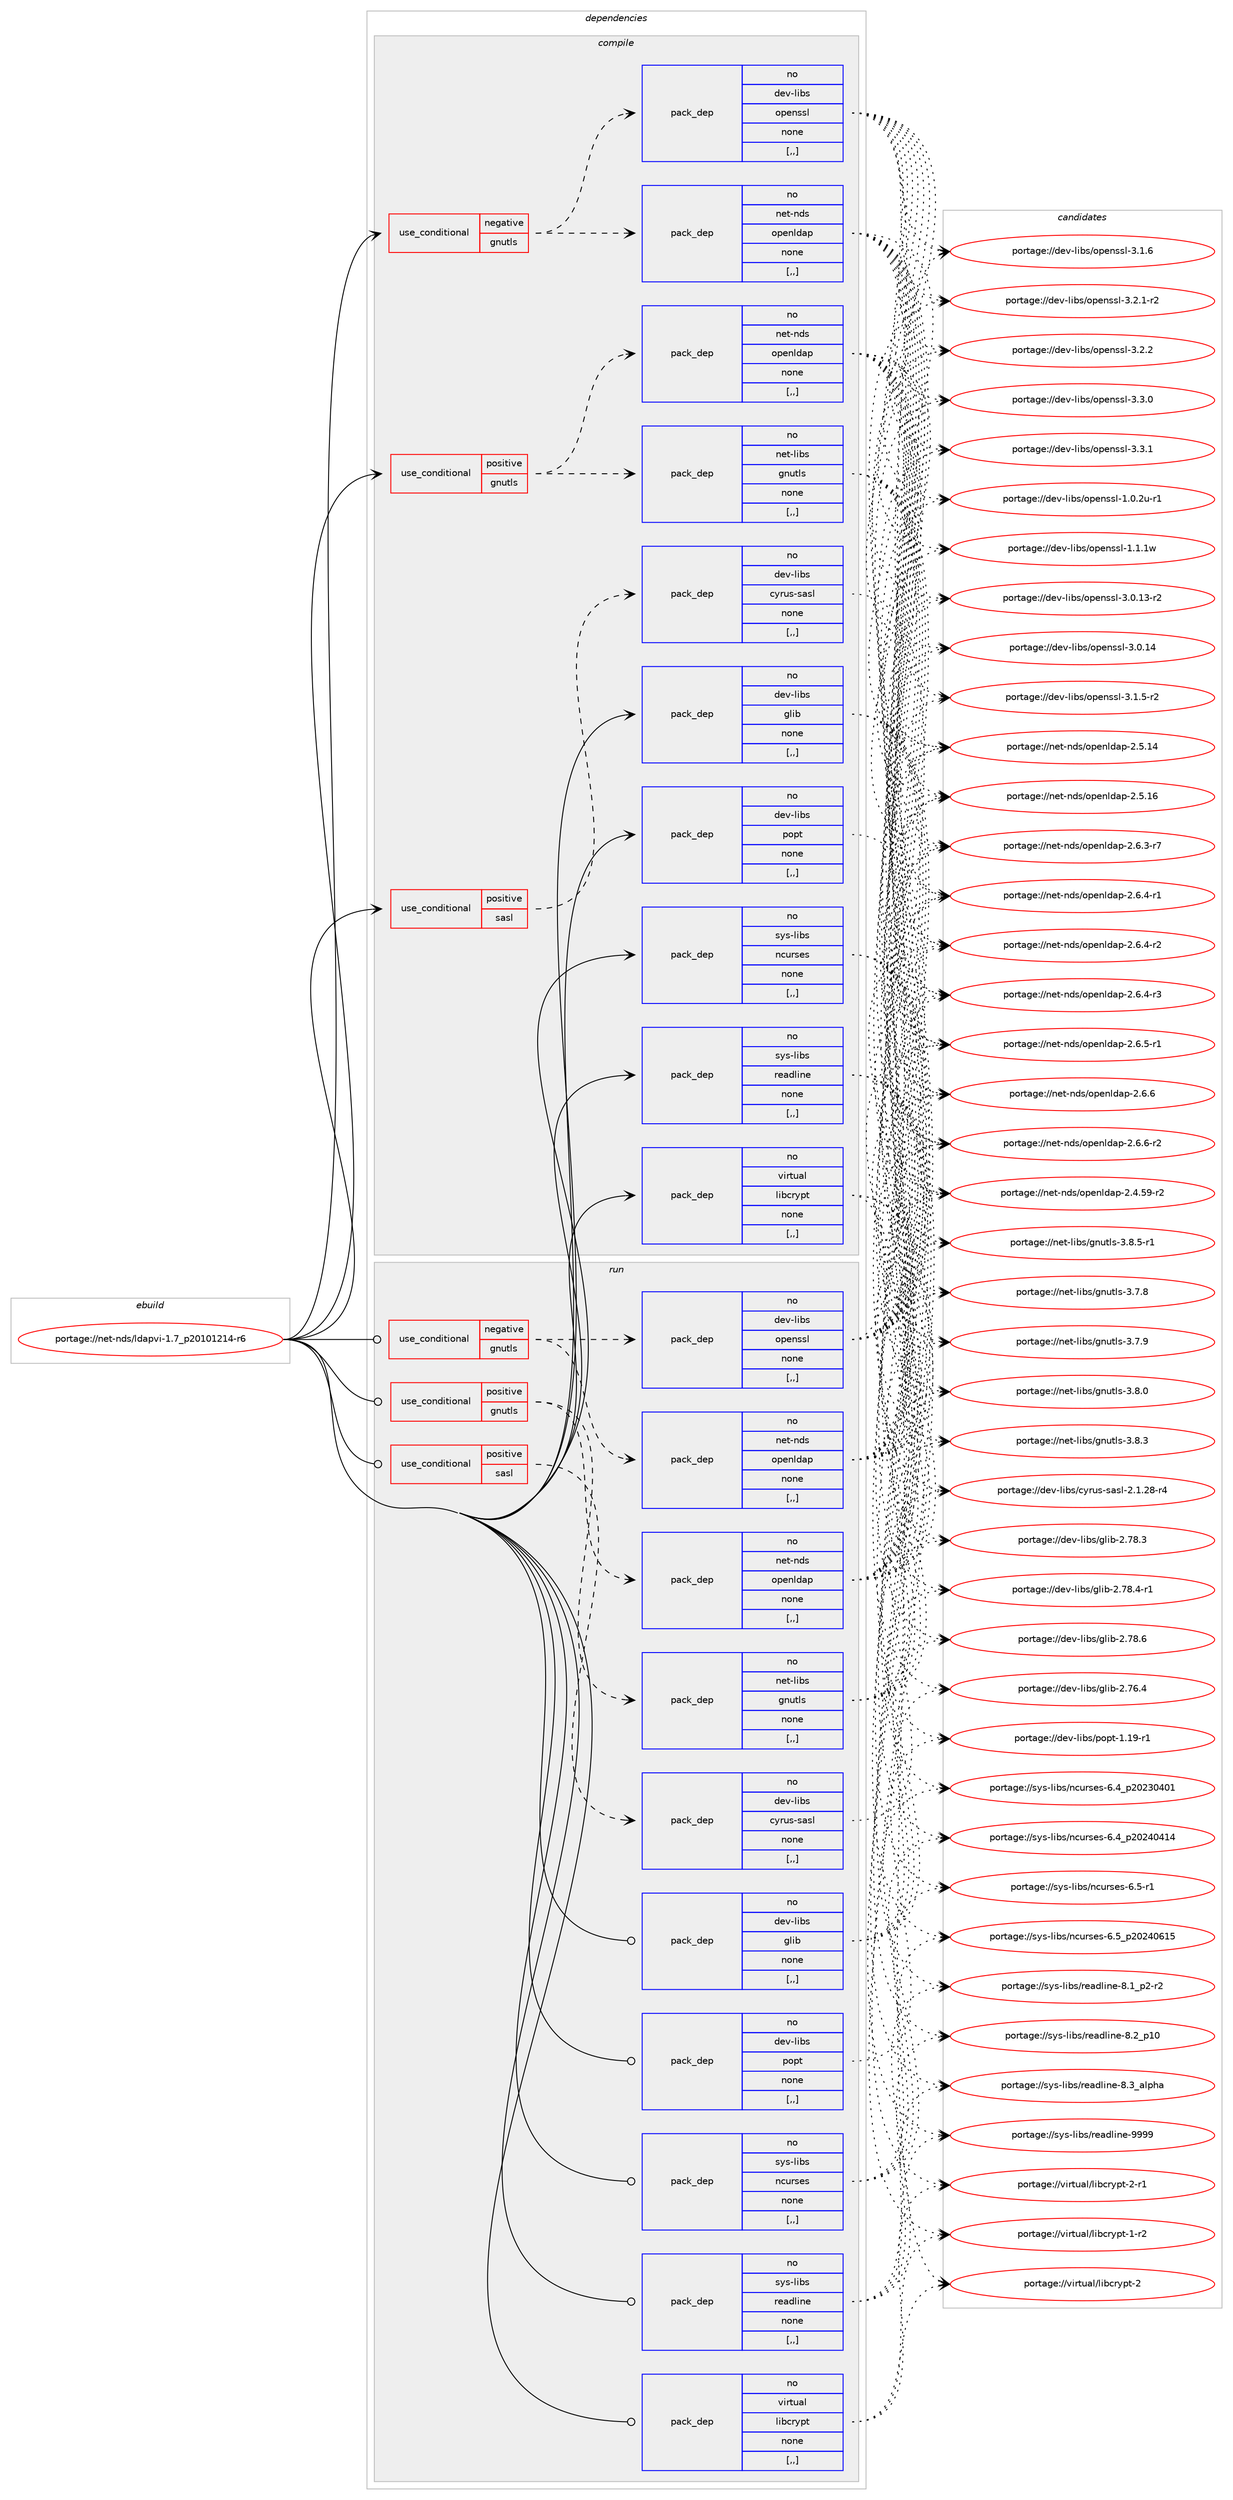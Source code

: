 digraph prolog {

# *************
# Graph options
# *************

newrank=true;
concentrate=true;
compound=true;
graph [rankdir=LR,fontname=Helvetica,fontsize=10,ranksep=1.5];#, ranksep=2.5, nodesep=0.2];
edge  [arrowhead=vee];
node  [fontname=Helvetica,fontsize=10];

# **********
# The ebuild
# **********

subgraph cluster_leftcol {
color=gray;
rank=same;
label=<<i>ebuild</i>>;
id [label="portage://net-nds/ldapvi-1.7_p20101214-r6", color=red, width=4, href="../net-nds/ldapvi-1.7_p20101214-r6.svg"];
}

# ****************
# The dependencies
# ****************

subgraph cluster_midcol {
color=gray;
label=<<i>dependencies</i>>;
subgraph cluster_compile {
fillcolor="#eeeeee";
style=filled;
label=<<i>compile</i>>;
subgraph cond97204 {
dependency369458 [label=<<TABLE BORDER="0" CELLBORDER="1" CELLSPACING="0" CELLPADDING="4"><TR><TD ROWSPAN="3" CELLPADDING="10">use_conditional</TD></TR><TR><TD>negative</TD></TR><TR><TD>gnutls</TD></TR></TABLE>>, shape=none, color=red];
subgraph pack269580 {
dependency369459 [label=<<TABLE BORDER="0" CELLBORDER="1" CELLSPACING="0" CELLPADDING="4" WIDTH="220"><TR><TD ROWSPAN="6" CELLPADDING="30">pack_dep</TD></TR><TR><TD WIDTH="110">no</TD></TR><TR><TD>dev-libs</TD></TR><TR><TD>openssl</TD></TR><TR><TD>none</TD></TR><TR><TD>[,,]</TD></TR></TABLE>>, shape=none, color=blue];
}
dependency369458:e -> dependency369459:w [weight=20,style="dashed",arrowhead="vee"];
subgraph pack269581 {
dependency369460 [label=<<TABLE BORDER="0" CELLBORDER="1" CELLSPACING="0" CELLPADDING="4" WIDTH="220"><TR><TD ROWSPAN="6" CELLPADDING="30">pack_dep</TD></TR><TR><TD WIDTH="110">no</TD></TR><TR><TD>net-nds</TD></TR><TR><TD>openldap</TD></TR><TR><TD>none</TD></TR><TR><TD>[,,]</TD></TR></TABLE>>, shape=none, color=blue];
}
dependency369458:e -> dependency369460:w [weight=20,style="dashed",arrowhead="vee"];
}
id:e -> dependency369458:w [weight=20,style="solid",arrowhead="vee"];
subgraph cond97205 {
dependency369461 [label=<<TABLE BORDER="0" CELLBORDER="1" CELLSPACING="0" CELLPADDING="4"><TR><TD ROWSPAN="3" CELLPADDING="10">use_conditional</TD></TR><TR><TD>positive</TD></TR><TR><TD>gnutls</TD></TR></TABLE>>, shape=none, color=red];
subgraph pack269582 {
dependency369462 [label=<<TABLE BORDER="0" CELLBORDER="1" CELLSPACING="0" CELLPADDING="4" WIDTH="220"><TR><TD ROWSPAN="6" CELLPADDING="30">pack_dep</TD></TR><TR><TD WIDTH="110">no</TD></TR><TR><TD>net-libs</TD></TR><TR><TD>gnutls</TD></TR><TR><TD>none</TD></TR><TR><TD>[,,]</TD></TR></TABLE>>, shape=none, color=blue];
}
dependency369461:e -> dependency369462:w [weight=20,style="dashed",arrowhead="vee"];
subgraph pack269583 {
dependency369463 [label=<<TABLE BORDER="0" CELLBORDER="1" CELLSPACING="0" CELLPADDING="4" WIDTH="220"><TR><TD ROWSPAN="6" CELLPADDING="30">pack_dep</TD></TR><TR><TD WIDTH="110">no</TD></TR><TR><TD>net-nds</TD></TR><TR><TD>openldap</TD></TR><TR><TD>none</TD></TR><TR><TD>[,,]</TD></TR></TABLE>>, shape=none, color=blue];
}
dependency369461:e -> dependency369463:w [weight=20,style="dashed",arrowhead="vee"];
}
id:e -> dependency369461:w [weight=20,style="solid",arrowhead="vee"];
subgraph cond97206 {
dependency369464 [label=<<TABLE BORDER="0" CELLBORDER="1" CELLSPACING="0" CELLPADDING="4"><TR><TD ROWSPAN="3" CELLPADDING="10">use_conditional</TD></TR><TR><TD>positive</TD></TR><TR><TD>sasl</TD></TR></TABLE>>, shape=none, color=red];
subgraph pack269584 {
dependency369465 [label=<<TABLE BORDER="0" CELLBORDER="1" CELLSPACING="0" CELLPADDING="4" WIDTH="220"><TR><TD ROWSPAN="6" CELLPADDING="30">pack_dep</TD></TR><TR><TD WIDTH="110">no</TD></TR><TR><TD>dev-libs</TD></TR><TR><TD>cyrus-sasl</TD></TR><TR><TD>none</TD></TR><TR><TD>[,,]</TD></TR></TABLE>>, shape=none, color=blue];
}
dependency369464:e -> dependency369465:w [weight=20,style="dashed",arrowhead="vee"];
}
id:e -> dependency369464:w [weight=20,style="solid",arrowhead="vee"];
subgraph pack269585 {
dependency369466 [label=<<TABLE BORDER="0" CELLBORDER="1" CELLSPACING="0" CELLPADDING="4" WIDTH="220"><TR><TD ROWSPAN="6" CELLPADDING="30">pack_dep</TD></TR><TR><TD WIDTH="110">no</TD></TR><TR><TD>dev-libs</TD></TR><TR><TD>glib</TD></TR><TR><TD>none</TD></TR><TR><TD>[,,]</TD></TR></TABLE>>, shape=none, color=blue];
}
id:e -> dependency369466:w [weight=20,style="solid",arrowhead="vee"];
subgraph pack269586 {
dependency369467 [label=<<TABLE BORDER="0" CELLBORDER="1" CELLSPACING="0" CELLPADDING="4" WIDTH="220"><TR><TD ROWSPAN="6" CELLPADDING="30">pack_dep</TD></TR><TR><TD WIDTH="110">no</TD></TR><TR><TD>dev-libs</TD></TR><TR><TD>popt</TD></TR><TR><TD>none</TD></TR><TR><TD>[,,]</TD></TR></TABLE>>, shape=none, color=blue];
}
id:e -> dependency369467:w [weight=20,style="solid",arrowhead="vee"];
subgraph pack269587 {
dependency369468 [label=<<TABLE BORDER="0" CELLBORDER="1" CELLSPACING="0" CELLPADDING="4" WIDTH="220"><TR><TD ROWSPAN="6" CELLPADDING="30">pack_dep</TD></TR><TR><TD WIDTH="110">no</TD></TR><TR><TD>sys-libs</TD></TR><TR><TD>ncurses</TD></TR><TR><TD>none</TD></TR><TR><TD>[,,]</TD></TR></TABLE>>, shape=none, color=blue];
}
id:e -> dependency369468:w [weight=20,style="solid",arrowhead="vee"];
subgraph pack269588 {
dependency369469 [label=<<TABLE BORDER="0" CELLBORDER="1" CELLSPACING="0" CELLPADDING="4" WIDTH="220"><TR><TD ROWSPAN="6" CELLPADDING="30">pack_dep</TD></TR><TR><TD WIDTH="110">no</TD></TR><TR><TD>sys-libs</TD></TR><TR><TD>readline</TD></TR><TR><TD>none</TD></TR><TR><TD>[,,]</TD></TR></TABLE>>, shape=none, color=blue];
}
id:e -> dependency369469:w [weight=20,style="solid",arrowhead="vee"];
subgraph pack269589 {
dependency369470 [label=<<TABLE BORDER="0" CELLBORDER="1" CELLSPACING="0" CELLPADDING="4" WIDTH="220"><TR><TD ROWSPAN="6" CELLPADDING="30">pack_dep</TD></TR><TR><TD WIDTH="110">no</TD></TR><TR><TD>virtual</TD></TR><TR><TD>libcrypt</TD></TR><TR><TD>none</TD></TR><TR><TD>[,,]</TD></TR></TABLE>>, shape=none, color=blue];
}
id:e -> dependency369470:w [weight=20,style="solid",arrowhead="vee"];
}
subgraph cluster_compileandrun {
fillcolor="#eeeeee";
style=filled;
label=<<i>compile and run</i>>;
}
subgraph cluster_run {
fillcolor="#eeeeee";
style=filled;
label=<<i>run</i>>;
subgraph cond97207 {
dependency369471 [label=<<TABLE BORDER="0" CELLBORDER="1" CELLSPACING="0" CELLPADDING="4"><TR><TD ROWSPAN="3" CELLPADDING="10">use_conditional</TD></TR><TR><TD>negative</TD></TR><TR><TD>gnutls</TD></TR></TABLE>>, shape=none, color=red];
subgraph pack269590 {
dependency369472 [label=<<TABLE BORDER="0" CELLBORDER="1" CELLSPACING="0" CELLPADDING="4" WIDTH="220"><TR><TD ROWSPAN="6" CELLPADDING="30">pack_dep</TD></TR><TR><TD WIDTH="110">no</TD></TR><TR><TD>dev-libs</TD></TR><TR><TD>openssl</TD></TR><TR><TD>none</TD></TR><TR><TD>[,,]</TD></TR></TABLE>>, shape=none, color=blue];
}
dependency369471:e -> dependency369472:w [weight=20,style="dashed",arrowhead="vee"];
subgraph pack269591 {
dependency369473 [label=<<TABLE BORDER="0" CELLBORDER="1" CELLSPACING="0" CELLPADDING="4" WIDTH="220"><TR><TD ROWSPAN="6" CELLPADDING="30">pack_dep</TD></TR><TR><TD WIDTH="110">no</TD></TR><TR><TD>net-nds</TD></TR><TR><TD>openldap</TD></TR><TR><TD>none</TD></TR><TR><TD>[,,]</TD></TR></TABLE>>, shape=none, color=blue];
}
dependency369471:e -> dependency369473:w [weight=20,style="dashed",arrowhead="vee"];
}
id:e -> dependency369471:w [weight=20,style="solid",arrowhead="odot"];
subgraph cond97208 {
dependency369474 [label=<<TABLE BORDER="0" CELLBORDER="1" CELLSPACING="0" CELLPADDING="4"><TR><TD ROWSPAN="3" CELLPADDING="10">use_conditional</TD></TR><TR><TD>positive</TD></TR><TR><TD>gnutls</TD></TR></TABLE>>, shape=none, color=red];
subgraph pack269592 {
dependency369475 [label=<<TABLE BORDER="0" CELLBORDER="1" CELLSPACING="0" CELLPADDING="4" WIDTH="220"><TR><TD ROWSPAN="6" CELLPADDING="30">pack_dep</TD></TR><TR><TD WIDTH="110">no</TD></TR><TR><TD>net-libs</TD></TR><TR><TD>gnutls</TD></TR><TR><TD>none</TD></TR><TR><TD>[,,]</TD></TR></TABLE>>, shape=none, color=blue];
}
dependency369474:e -> dependency369475:w [weight=20,style="dashed",arrowhead="vee"];
subgraph pack269593 {
dependency369476 [label=<<TABLE BORDER="0" CELLBORDER="1" CELLSPACING="0" CELLPADDING="4" WIDTH="220"><TR><TD ROWSPAN="6" CELLPADDING="30">pack_dep</TD></TR><TR><TD WIDTH="110">no</TD></TR><TR><TD>net-nds</TD></TR><TR><TD>openldap</TD></TR><TR><TD>none</TD></TR><TR><TD>[,,]</TD></TR></TABLE>>, shape=none, color=blue];
}
dependency369474:e -> dependency369476:w [weight=20,style="dashed",arrowhead="vee"];
}
id:e -> dependency369474:w [weight=20,style="solid",arrowhead="odot"];
subgraph cond97209 {
dependency369477 [label=<<TABLE BORDER="0" CELLBORDER="1" CELLSPACING="0" CELLPADDING="4"><TR><TD ROWSPAN="3" CELLPADDING="10">use_conditional</TD></TR><TR><TD>positive</TD></TR><TR><TD>sasl</TD></TR></TABLE>>, shape=none, color=red];
subgraph pack269594 {
dependency369478 [label=<<TABLE BORDER="0" CELLBORDER="1" CELLSPACING="0" CELLPADDING="4" WIDTH="220"><TR><TD ROWSPAN="6" CELLPADDING="30">pack_dep</TD></TR><TR><TD WIDTH="110">no</TD></TR><TR><TD>dev-libs</TD></TR><TR><TD>cyrus-sasl</TD></TR><TR><TD>none</TD></TR><TR><TD>[,,]</TD></TR></TABLE>>, shape=none, color=blue];
}
dependency369477:e -> dependency369478:w [weight=20,style="dashed",arrowhead="vee"];
}
id:e -> dependency369477:w [weight=20,style="solid",arrowhead="odot"];
subgraph pack269595 {
dependency369479 [label=<<TABLE BORDER="0" CELLBORDER="1" CELLSPACING="0" CELLPADDING="4" WIDTH="220"><TR><TD ROWSPAN="6" CELLPADDING="30">pack_dep</TD></TR><TR><TD WIDTH="110">no</TD></TR><TR><TD>dev-libs</TD></TR><TR><TD>glib</TD></TR><TR><TD>none</TD></TR><TR><TD>[,,]</TD></TR></TABLE>>, shape=none, color=blue];
}
id:e -> dependency369479:w [weight=20,style="solid",arrowhead="odot"];
subgraph pack269596 {
dependency369480 [label=<<TABLE BORDER="0" CELLBORDER="1" CELLSPACING="0" CELLPADDING="4" WIDTH="220"><TR><TD ROWSPAN="6" CELLPADDING="30">pack_dep</TD></TR><TR><TD WIDTH="110">no</TD></TR><TR><TD>dev-libs</TD></TR><TR><TD>popt</TD></TR><TR><TD>none</TD></TR><TR><TD>[,,]</TD></TR></TABLE>>, shape=none, color=blue];
}
id:e -> dependency369480:w [weight=20,style="solid",arrowhead="odot"];
subgraph pack269597 {
dependency369481 [label=<<TABLE BORDER="0" CELLBORDER="1" CELLSPACING="0" CELLPADDING="4" WIDTH="220"><TR><TD ROWSPAN="6" CELLPADDING="30">pack_dep</TD></TR><TR><TD WIDTH="110">no</TD></TR><TR><TD>sys-libs</TD></TR><TR><TD>ncurses</TD></TR><TR><TD>none</TD></TR><TR><TD>[,,]</TD></TR></TABLE>>, shape=none, color=blue];
}
id:e -> dependency369481:w [weight=20,style="solid",arrowhead="odot"];
subgraph pack269598 {
dependency369482 [label=<<TABLE BORDER="0" CELLBORDER="1" CELLSPACING="0" CELLPADDING="4" WIDTH="220"><TR><TD ROWSPAN="6" CELLPADDING="30">pack_dep</TD></TR><TR><TD WIDTH="110">no</TD></TR><TR><TD>sys-libs</TD></TR><TR><TD>readline</TD></TR><TR><TD>none</TD></TR><TR><TD>[,,]</TD></TR></TABLE>>, shape=none, color=blue];
}
id:e -> dependency369482:w [weight=20,style="solid",arrowhead="odot"];
subgraph pack269599 {
dependency369483 [label=<<TABLE BORDER="0" CELLBORDER="1" CELLSPACING="0" CELLPADDING="4" WIDTH="220"><TR><TD ROWSPAN="6" CELLPADDING="30">pack_dep</TD></TR><TR><TD WIDTH="110">no</TD></TR><TR><TD>virtual</TD></TR><TR><TD>libcrypt</TD></TR><TR><TD>none</TD></TR><TR><TD>[,,]</TD></TR></TABLE>>, shape=none, color=blue];
}
id:e -> dependency369483:w [weight=20,style="solid",arrowhead="odot"];
}
}

# **************
# The candidates
# **************

subgraph cluster_choices {
rank=same;
color=gray;
label=<<i>candidates</i>>;

subgraph choice269580 {
color=black;
nodesep=1;
choice1001011184510810598115471111121011101151151084549464846501174511449 [label="portage://dev-libs/openssl-1.0.2u-r1", color=red, width=4,href="../dev-libs/openssl-1.0.2u-r1.svg"];
choice100101118451081059811547111112101110115115108454946494649119 [label="portage://dev-libs/openssl-1.1.1w", color=red, width=4,href="../dev-libs/openssl-1.1.1w.svg"];
choice100101118451081059811547111112101110115115108455146484649514511450 [label="portage://dev-libs/openssl-3.0.13-r2", color=red, width=4,href="../dev-libs/openssl-3.0.13-r2.svg"];
choice10010111845108105981154711111210111011511510845514648464952 [label="portage://dev-libs/openssl-3.0.14", color=red, width=4,href="../dev-libs/openssl-3.0.14.svg"];
choice1001011184510810598115471111121011101151151084551464946534511450 [label="portage://dev-libs/openssl-3.1.5-r2", color=red, width=4,href="../dev-libs/openssl-3.1.5-r2.svg"];
choice100101118451081059811547111112101110115115108455146494654 [label="portage://dev-libs/openssl-3.1.6", color=red, width=4,href="../dev-libs/openssl-3.1.6.svg"];
choice1001011184510810598115471111121011101151151084551465046494511450 [label="portage://dev-libs/openssl-3.2.1-r2", color=red, width=4,href="../dev-libs/openssl-3.2.1-r2.svg"];
choice100101118451081059811547111112101110115115108455146504650 [label="portage://dev-libs/openssl-3.2.2", color=red, width=4,href="../dev-libs/openssl-3.2.2.svg"];
choice100101118451081059811547111112101110115115108455146514648 [label="portage://dev-libs/openssl-3.3.0", color=red, width=4,href="../dev-libs/openssl-3.3.0.svg"];
choice100101118451081059811547111112101110115115108455146514649 [label="portage://dev-libs/openssl-3.3.1", color=red, width=4,href="../dev-libs/openssl-3.3.1.svg"];
dependency369459:e -> choice1001011184510810598115471111121011101151151084549464846501174511449:w [style=dotted,weight="100"];
dependency369459:e -> choice100101118451081059811547111112101110115115108454946494649119:w [style=dotted,weight="100"];
dependency369459:e -> choice100101118451081059811547111112101110115115108455146484649514511450:w [style=dotted,weight="100"];
dependency369459:e -> choice10010111845108105981154711111210111011511510845514648464952:w [style=dotted,weight="100"];
dependency369459:e -> choice1001011184510810598115471111121011101151151084551464946534511450:w [style=dotted,weight="100"];
dependency369459:e -> choice100101118451081059811547111112101110115115108455146494654:w [style=dotted,weight="100"];
dependency369459:e -> choice1001011184510810598115471111121011101151151084551465046494511450:w [style=dotted,weight="100"];
dependency369459:e -> choice100101118451081059811547111112101110115115108455146504650:w [style=dotted,weight="100"];
dependency369459:e -> choice100101118451081059811547111112101110115115108455146514648:w [style=dotted,weight="100"];
dependency369459:e -> choice100101118451081059811547111112101110115115108455146514649:w [style=dotted,weight="100"];
}
subgraph choice269581 {
color=black;
nodesep=1;
choice110101116451101001154711111210111010810097112455046524653574511450 [label="portage://net-nds/openldap-2.4.59-r2", color=red, width=4,href="../net-nds/openldap-2.4.59-r2.svg"];
choice11010111645110100115471111121011101081009711245504653464952 [label="portage://net-nds/openldap-2.5.14", color=red, width=4,href="../net-nds/openldap-2.5.14.svg"];
choice11010111645110100115471111121011101081009711245504653464954 [label="portage://net-nds/openldap-2.5.16", color=red, width=4,href="../net-nds/openldap-2.5.16.svg"];
choice1101011164511010011547111112101110108100971124550465446514511455 [label="portage://net-nds/openldap-2.6.3-r7", color=red, width=4,href="../net-nds/openldap-2.6.3-r7.svg"];
choice1101011164511010011547111112101110108100971124550465446524511449 [label="portage://net-nds/openldap-2.6.4-r1", color=red, width=4,href="../net-nds/openldap-2.6.4-r1.svg"];
choice1101011164511010011547111112101110108100971124550465446524511450 [label="portage://net-nds/openldap-2.6.4-r2", color=red, width=4,href="../net-nds/openldap-2.6.4-r2.svg"];
choice1101011164511010011547111112101110108100971124550465446524511451 [label="portage://net-nds/openldap-2.6.4-r3", color=red, width=4,href="../net-nds/openldap-2.6.4-r3.svg"];
choice1101011164511010011547111112101110108100971124550465446534511449 [label="portage://net-nds/openldap-2.6.5-r1", color=red, width=4,href="../net-nds/openldap-2.6.5-r1.svg"];
choice110101116451101001154711111210111010810097112455046544654 [label="portage://net-nds/openldap-2.6.6", color=red, width=4,href="../net-nds/openldap-2.6.6.svg"];
choice1101011164511010011547111112101110108100971124550465446544511450 [label="portage://net-nds/openldap-2.6.6-r2", color=red, width=4,href="../net-nds/openldap-2.6.6-r2.svg"];
dependency369460:e -> choice110101116451101001154711111210111010810097112455046524653574511450:w [style=dotted,weight="100"];
dependency369460:e -> choice11010111645110100115471111121011101081009711245504653464952:w [style=dotted,weight="100"];
dependency369460:e -> choice11010111645110100115471111121011101081009711245504653464954:w [style=dotted,weight="100"];
dependency369460:e -> choice1101011164511010011547111112101110108100971124550465446514511455:w [style=dotted,weight="100"];
dependency369460:e -> choice1101011164511010011547111112101110108100971124550465446524511449:w [style=dotted,weight="100"];
dependency369460:e -> choice1101011164511010011547111112101110108100971124550465446524511450:w [style=dotted,weight="100"];
dependency369460:e -> choice1101011164511010011547111112101110108100971124550465446524511451:w [style=dotted,weight="100"];
dependency369460:e -> choice1101011164511010011547111112101110108100971124550465446534511449:w [style=dotted,weight="100"];
dependency369460:e -> choice110101116451101001154711111210111010810097112455046544654:w [style=dotted,weight="100"];
dependency369460:e -> choice1101011164511010011547111112101110108100971124550465446544511450:w [style=dotted,weight="100"];
}
subgraph choice269582 {
color=black;
nodesep=1;
choice110101116451081059811547103110117116108115455146554656 [label="portage://net-libs/gnutls-3.7.8", color=red, width=4,href="../net-libs/gnutls-3.7.8.svg"];
choice110101116451081059811547103110117116108115455146554657 [label="portage://net-libs/gnutls-3.7.9", color=red, width=4,href="../net-libs/gnutls-3.7.9.svg"];
choice110101116451081059811547103110117116108115455146564648 [label="portage://net-libs/gnutls-3.8.0", color=red, width=4,href="../net-libs/gnutls-3.8.0.svg"];
choice110101116451081059811547103110117116108115455146564651 [label="portage://net-libs/gnutls-3.8.3", color=red, width=4,href="../net-libs/gnutls-3.8.3.svg"];
choice1101011164510810598115471031101171161081154551465646534511449 [label="portage://net-libs/gnutls-3.8.5-r1", color=red, width=4,href="../net-libs/gnutls-3.8.5-r1.svg"];
dependency369462:e -> choice110101116451081059811547103110117116108115455146554656:w [style=dotted,weight="100"];
dependency369462:e -> choice110101116451081059811547103110117116108115455146554657:w [style=dotted,weight="100"];
dependency369462:e -> choice110101116451081059811547103110117116108115455146564648:w [style=dotted,weight="100"];
dependency369462:e -> choice110101116451081059811547103110117116108115455146564651:w [style=dotted,weight="100"];
dependency369462:e -> choice1101011164510810598115471031101171161081154551465646534511449:w [style=dotted,weight="100"];
}
subgraph choice269583 {
color=black;
nodesep=1;
choice110101116451101001154711111210111010810097112455046524653574511450 [label="portage://net-nds/openldap-2.4.59-r2", color=red, width=4,href="../net-nds/openldap-2.4.59-r2.svg"];
choice11010111645110100115471111121011101081009711245504653464952 [label="portage://net-nds/openldap-2.5.14", color=red, width=4,href="../net-nds/openldap-2.5.14.svg"];
choice11010111645110100115471111121011101081009711245504653464954 [label="portage://net-nds/openldap-2.5.16", color=red, width=4,href="../net-nds/openldap-2.5.16.svg"];
choice1101011164511010011547111112101110108100971124550465446514511455 [label="portage://net-nds/openldap-2.6.3-r7", color=red, width=4,href="../net-nds/openldap-2.6.3-r7.svg"];
choice1101011164511010011547111112101110108100971124550465446524511449 [label="portage://net-nds/openldap-2.6.4-r1", color=red, width=4,href="../net-nds/openldap-2.6.4-r1.svg"];
choice1101011164511010011547111112101110108100971124550465446524511450 [label="portage://net-nds/openldap-2.6.4-r2", color=red, width=4,href="../net-nds/openldap-2.6.4-r2.svg"];
choice1101011164511010011547111112101110108100971124550465446524511451 [label="portage://net-nds/openldap-2.6.4-r3", color=red, width=4,href="../net-nds/openldap-2.6.4-r3.svg"];
choice1101011164511010011547111112101110108100971124550465446534511449 [label="portage://net-nds/openldap-2.6.5-r1", color=red, width=4,href="../net-nds/openldap-2.6.5-r1.svg"];
choice110101116451101001154711111210111010810097112455046544654 [label="portage://net-nds/openldap-2.6.6", color=red, width=4,href="../net-nds/openldap-2.6.6.svg"];
choice1101011164511010011547111112101110108100971124550465446544511450 [label="portage://net-nds/openldap-2.6.6-r2", color=red, width=4,href="../net-nds/openldap-2.6.6-r2.svg"];
dependency369463:e -> choice110101116451101001154711111210111010810097112455046524653574511450:w [style=dotted,weight="100"];
dependency369463:e -> choice11010111645110100115471111121011101081009711245504653464952:w [style=dotted,weight="100"];
dependency369463:e -> choice11010111645110100115471111121011101081009711245504653464954:w [style=dotted,weight="100"];
dependency369463:e -> choice1101011164511010011547111112101110108100971124550465446514511455:w [style=dotted,weight="100"];
dependency369463:e -> choice1101011164511010011547111112101110108100971124550465446524511449:w [style=dotted,weight="100"];
dependency369463:e -> choice1101011164511010011547111112101110108100971124550465446524511450:w [style=dotted,weight="100"];
dependency369463:e -> choice1101011164511010011547111112101110108100971124550465446524511451:w [style=dotted,weight="100"];
dependency369463:e -> choice1101011164511010011547111112101110108100971124550465446534511449:w [style=dotted,weight="100"];
dependency369463:e -> choice110101116451101001154711111210111010810097112455046544654:w [style=dotted,weight="100"];
dependency369463:e -> choice1101011164511010011547111112101110108100971124550465446544511450:w [style=dotted,weight="100"];
}
subgraph choice269584 {
color=black;
nodesep=1;
choice100101118451081059811547991211141171154511597115108455046494650564511452 [label="portage://dev-libs/cyrus-sasl-2.1.28-r4", color=red, width=4,href="../dev-libs/cyrus-sasl-2.1.28-r4.svg"];
dependency369465:e -> choice100101118451081059811547991211141171154511597115108455046494650564511452:w [style=dotted,weight="100"];
}
subgraph choice269585 {
color=black;
nodesep=1;
choice1001011184510810598115471031081059845504655544652 [label="portage://dev-libs/glib-2.76.4", color=red, width=4,href="../dev-libs/glib-2.76.4.svg"];
choice1001011184510810598115471031081059845504655564651 [label="portage://dev-libs/glib-2.78.3", color=red, width=4,href="../dev-libs/glib-2.78.3.svg"];
choice10010111845108105981154710310810598455046555646524511449 [label="portage://dev-libs/glib-2.78.4-r1", color=red, width=4,href="../dev-libs/glib-2.78.4-r1.svg"];
choice1001011184510810598115471031081059845504655564654 [label="portage://dev-libs/glib-2.78.6", color=red, width=4,href="../dev-libs/glib-2.78.6.svg"];
dependency369466:e -> choice1001011184510810598115471031081059845504655544652:w [style=dotted,weight="100"];
dependency369466:e -> choice1001011184510810598115471031081059845504655564651:w [style=dotted,weight="100"];
dependency369466:e -> choice10010111845108105981154710310810598455046555646524511449:w [style=dotted,weight="100"];
dependency369466:e -> choice1001011184510810598115471031081059845504655564654:w [style=dotted,weight="100"];
}
subgraph choice269586 {
color=black;
nodesep=1;
choice10010111845108105981154711211111211645494649574511449 [label="portage://dev-libs/popt-1.19-r1", color=red, width=4,href="../dev-libs/popt-1.19-r1.svg"];
dependency369467:e -> choice10010111845108105981154711211111211645494649574511449:w [style=dotted,weight="100"];
}
subgraph choice269587 {
color=black;
nodesep=1;
choice1151211154510810598115471109911711411510111545544652951125048505148524849 [label="portage://sys-libs/ncurses-6.4_p20230401", color=red, width=4,href="../sys-libs/ncurses-6.4_p20230401.svg"];
choice1151211154510810598115471109911711411510111545544652951125048505248524952 [label="portage://sys-libs/ncurses-6.4_p20240414", color=red, width=4,href="../sys-libs/ncurses-6.4_p20240414.svg"];
choice11512111545108105981154711099117114115101115455446534511449 [label="portage://sys-libs/ncurses-6.5-r1", color=red, width=4,href="../sys-libs/ncurses-6.5-r1.svg"];
choice1151211154510810598115471109911711411510111545544653951125048505248544953 [label="portage://sys-libs/ncurses-6.5_p20240615", color=red, width=4,href="../sys-libs/ncurses-6.5_p20240615.svg"];
dependency369468:e -> choice1151211154510810598115471109911711411510111545544652951125048505148524849:w [style=dotted,weight="100"];
dependency369468:e -> choice1151211154510810598115471109911711411510111545544652951125048505248524952:w [style=dotted,weight="100"];
dependency369468:e -> choice11512111545108105981154711099117114115101115455446534511449:w [style=dotted,weight="100"];
dependency369468:e -> choice1151211154510810598115471109911711411510111545544653951125048505248544953:w [style=dotted,weight="100"];
}
subgraph choice269588 {
color=black;
nodesep=1;
choice115121115451081059811547114101971001081051101014556464995112504511450 [label="portage://sys-libs/readline-8.1_p2-r2", color=red, width=4,href="../sys-libs/readline-8.1_p2-r2.svg"];
choice1151211154510810598115471141019710010810511010145564650951124948 [label="portage://sys-libs/readline-8.2_p10", color=red, width=4,href="../sys-libs/readline-8.2_p10.svg"];
choice1151211154510810598115471141019710010810511010145564651959710811210497 [label="portage://sys-libs/readline-8.3_alpha", color=red, width=4,href="../sys-libs/readline-8.3_alpha.svg"];
choice115121115451081059811547114101971001081051101014557575757 [label="portage://sys-libs/readline-9999", color=red, width=4,href="../sys-libs/readline-9999.svg"];
dependency369469:e -> choice115121115451081059811547114101971001081051101014556464995112504511450:w [style=dotted,weight="100"];
dependency369469:e -> choice1151211154510810598115471141019710010810511010145564650951124948:w [style=dotted,weight="100"];
dependency369469:e -> choice1151211154510810598115471141019710010810511010145564651959710811210497:w [style=dotted,weight="100"];
dependency369469:e -> choice115121115451081059811547114101971001081051101014557575757:w [style=dotted,weight="100"];
}
subgraph choice269589 {
color=black;
nodesep=1;
choice1181051141161179710847108105989911412111211645494511450 [label="portage://virtual/libcrypt-1-r2", color=red, width=4,href="../virtual/libcrypt-1-r2.svg"];
choice118105114116117971084710810598991141211121164550 [label="portage://virtual/libcrypt-2", color=red, width=4,href="../virtual/libcrypt-2.svg"];
choice1181051141161179710847108105989911412111211645504511449 [label="portage://virtual/libcrypt-2-r1", color=red, width=4,href="../virtual/libcrypt-2-r1.svg"];
dependency369470:e -> choice1181051141161179710847108105989911412111211645494511450:w [style=dotted,weight="100"];
dependency369470:e -> choice118105114116117971084710810598991141211121164550:w [style=dotted,weight="100"];
dependency369470:e -> choice1181051141161179710847108105989911412111211645504511449:w [style=dotted,weight="100"];
}
subgraph choice269590 {
color=black;
nodesep=1;
choice1001011184510810598115471111121011101151151084549464846501174511449 [label="portage://dev-libs/openssl-1.0.2u-r1", color=red, width=4,href="../dev-libs/openssl-1.0.2u-r1.svg"];
choice100101118451081059811547111112101110115115108454946494649119 [label="portage://dev-libs/openssl-1.1.1w", color=red, width=4,href="../dev-libs/openssl-1.1.1w.svg"];
choice100101118451081059811547111112101110115115108455146484649514511450 [label="portage://dev-libs/openssl-3.0.13-r2", color=red, width=4,href="../dev-libs/openssl-3.0.13-r2.svg"];
choice10010111845108105981154711111210111011511510845514648464952 [label="portage://dev-libs/openssl-3.0.14", color=red, width=4,href="../dev-libs/openssl-3.0.14.svg"];
choice1001011184510810598115471111121011101151151084551464946534511450 [label="portage://dev-libs/openssl-3.1.5-r2", color=red, width=4,href="../dev-libs/openssl-3.1.5-r2.svg"];
choice100101118451081059811547111112101110115115108455146494654 [label="portage://dev-libs/openssl-3.1.6", color=red, width=4,href="../dev-libs/openssl-3.1.6.svg"];
choice1001011184510810598115471111121011101151151084551465046494511450 [label="portage://dev-libs/openssl-3.2.1-r2", color=red, width=4,href="../dev-libs/openssl-3.2.1-r2.svg"];
choice100101118451081059811547111112101110115115108455146504650 [label="portage://dev-libs/openssl-3.2.2", color=red, width=4,href="../dev-libs/openssl-3.2.2.svg"];
choice100101118451081059811547111112101110115115108455146514648 [label="portage://dev-libs/openssl-3.3.0", color=red, width=4,href="../dev-libs/openssl-3.3.0.svg"];
choice100101118451081059811547111112101110115115108455146514649 [label="portage://dev-libs/openssl-3.3.1", color=red, width=4,href="../dev-libs/openssl-3.3.1.svg"];
dependency369472:e -> choice1001011184510810598115471111121011101151151084549464846501174511449:w [style=dotted,weight="100"];
dependency369472:e -> choice100101118451081059811547111112101110115115108454946494649119:w [style=dotted,weight="100"];
dependency369472:e -> choice100101118451081059811547111112101110115115108455146484649514511450:w [style=dotted,weight="100"];
dependency369472:e -> choice10010111845108105981154711111210111011511510845514648464952:w [style=dotted,weight="100"];
dependency369472:e -> choice1001011184510810598115471111121011101151151084551464946534511450:w [style=dotted,weight="100"];
dependency369472:e -> choice100101118451081059811547111112101110115115108455146494654:w [style=dotted,weight="100"];
dependency369472:e -> choice1001011184510810598115471111121011101151151084551465046494511450:w [style=dotted,weight="100"];
dependency369472:e -> choice100101118451081059811547111112101110115115108455146504650:w [style=dotted,weight="100"];
dependency369472:e -> choice100101118451081059811547111112101110115115108455146514648:w [style=dotted,weight="100"];
dependency369472:e -> choice100101118451081059811547111112101110115115108455146514649:w [style=dotted,weight="100"];
}
subgraph choice269591 {
color=black;
nodesep=1;
choice110101116451101001154711111210111010810097112455046524653574511450 [label="portage://net-nds/openldap-2.4.59-r2", color=red, width=4,href="../net-nds/openldap-2.4.59-r2.svg"];
choice11010111645110100115471111121011101081009711245504653464952 [label="portage://net-nds/openldap-2.5.14", color=red, width=4,href="../net-nds/openldap-2.5.14.svg"];
choice11010111645110100115471111121011101081009711245504653464954 [label="portage://net-nds/openldap-2.5.16", color=red, width=4,href="../net-nds/openldap-2.5.16.svg"];
choice1101011164511010011547111112101110108100971124550465446514511455 [label="portage://net-nds/openldap-2.6.3-r7", color=red, width=4,href="../net-nds/openldap-2.6.3-r7.svg"];
choice1101011164511010011547111112101110108100971124550465446524511449 [label="portage://net-nds/openldap-2.6.4-r1", color=red, width=4,href="../net-nds/openldap-2.6.4-r1.svg"];
choice1101011164511010011547111112101110108100971124550465446524511450 [label="portage://net-nds/openldap-2.6.4-r2", color=red, width=4,href="../net-nds/openldap-2.6.4-r2.svg"];
choice1101011164511010011547111112101110108100971124550465446524511451 [label="portage://net-nds/openldap-2.6.4-r3", color=red, width=4,href="../net-nds/openldap-2.6.4-r3.svg"];
choice1101011164511010011547111112101110108100971124550465446534511449 [label="portage://net-nds/openldap-2.6.5-r1", color=red, width=4,href="../net-nds/openldap-2.6.5-r1.svg"];
choice110101116451101001154711111210111010810097112455046544654 [label="portage://net-nds/openldap-2.6.6", color=red, width=4,href="../net-nds/openldap-2.6.6.svg"];
choice1101011164511010011547111112101110108100971124550465446544511450 [label="portage://net-nds/openldap-2.6.6-r2", color=red, width=4,href="../net-nds/openldap-2.6.6-r2.svg"];
dependency369473:e -> choice110101116451101001154711111210111010810097112455046524653574511450:w [style=dotted,weight="100"];
dependency369473:e -> choice11010111645110100115471111121011101081009711245504653464952:w [style=dotted,weight="100"];
dependency369473:e -> choice11010111645110100115471111121011101081009711245504653464954:w [style=dotted,weight="100"];
dependency369473:e -> choice1101011164511010011547111112101110108100971124550465446514511455:w [style=dotted,weight="100"];
dependency369473:e -> choice1101011164511010011547111112101110108100971124550465446524511449:w [style=dotted,weight="100"];
dependency369473:e -> choice1101011164511010011547111112101110108100971124550465446524511450:w [style=dotted,weight="100"];
dependency369473:e -> choice1101011164511010011547111112101110108100971124550465446524511451:w [style=dotted,weight="100"];
dependency369473:e -> choice1101011164511010011547111112101110108100971124550465446534511449:w [style=dotted,weight="100"];
dependency369473:e -> choice110101116451101001154711111210111010810097112455046544654:w [style=dotted,weight="100"];
dependency369473:e -> choice1101011164511010011547111112101110108100971124550465446544511450:w [style=dotted,weight="100"];
}
subgraph choice269592 {
color=black;
nodesep=1;
choice110101116451081059811547103110117116108115455146554656 [label="portage://net-libs/gnutls-3.7.8", color=red, width=4,href="../net-libs/gnutls-3.7.8.svg"];
choice110101116451081059811547103110117116108115455146554657 [label="portage://net-libs/gnutls-3.7.9", color=red, width=4,href="../net-libs/gnutls-3.7.9.svg"];
choice110101116451081059811547103110117116108115455146564648 [label="portage://net-libs/gnutls-3.8.0", color=red, width=4,href="../net-libs/gnutls-3.8.0.svg"];
choice110101116451081059811547103110117116108115455146564651 [label="portage://net-libs/gnutls-3.8.3", color=red, width=4,href="../net-libs/gnutls-3.8.3.svg"];
choice1101011164510810598115471031101171161081154551465646534511449 [label="portage://net-libs/gnutls-3.8.5-r1", color=red, width=4,href="../net-libs/gnutls-3.8.5-r1.svg"];
dependency369475:e -> choice110101116451081059811547103110117116108115455146554656:w [style=dotted,weight="100"];
dependency369475:e -> choice110101116451081059811547103110117116108115455146554657:w [style=dotted,weight="100"];
dependency369475:e -> choice110101116451081059811547103110117116108115455146564648:w [style=dotted,weight="100"];
dependency369475:e -> choice110101116451081059811547103110117116108115455146564651:w [style=dotted,weight="100"];
dependency369475:e -> choice1101011164510810598115471031101171161081154551465646534511449:w [style=dotted,weight="100"];
}
subgraph choice269593 {
color=black;
nodesep=1;
choice110101116451101001154711111210111010810097112455046524653574511450 [label="portage://net-nds/openldap-2.4.59-r2", color=red, width=4,href="../net-nds/openldap-2.4.59-r2.svg"];
choice11010111645110100115471111121011101081009711245504653464952 [label="portage://net-nds/openldap-2.5.14", color=red, width=4,href="../net-nds/openldap-2.5.14.svg"];
choice11010111645110100115471111121011101081009711245504653464954 [label="portage://net-nds/openldap-2.5.16", color=red, width=4,href="../net-nds/openldap-2.5.16.svg"];
choice1101011164511010011547111112101110108100971124550465446514511455 [label="portage://net-nds/openldap-2.6.3-r7", color=red, width=4,href="../net-nds/openldap-2.6.3-r7.svg"];
choice1101011164511010011547111112101110108100971124550465446524511449 [label="portage://net-nds/openldap-2.6.4-r1", color=red, width=4,href="../net-nds/openldap-2.6.4-r1.svg"];
choice1101011164511010011547111112101110108100971124550465446524511450 [label="portage://net-nds/openldap-2.6.4-r2", color=red, width=4,href="../net-nds/openldap-2.6.4-r2.svg"];
choice1101011164511010011547111112101110108100971124550465446524511451 [label="portage://net-nds/openldap-2.6.4-r3", color=red, width=4,href="../net-nds/openldap-2.6.4-r3.svg"];
choice1101011164511010011547111112101110108100971124550465446534511449 [label="portage://net-nds/openldap-2.6.5-r1", color=red, width=4,href="../net-nds/openldap-2.6.5-r1.svg"];
choice110101116451101001154711111210111010810097112455046544654 [label="portage://net-nds/openldap-2.6.6", color=red, width=4,href="../net-nds/openldap-2.6.6.svg"];
choice1101011164511010011547111112101110108100971124550465446544511450 [label="portage://net-nds/openldap-2.6.6-r2", color=red, width=4,href="../net-nds/openldap-2.6.6-r2.svg"];
dependency369476:e -> choice110101116451101001154711111210111010810097112455046524653574511450:w [style=dotted,weight="100"];
dependency369476:e -> choice11010111645110100115471111121011101081009711245504653464952:w [style=dotted,weight="100"];
dependency369476:e -> choice11010111645110100115471111121011101081009711245504653464954:w [style=dotted,weight="100"];
dependency369476:e -> choice1101011164511010011547111112101110108100971124550465446514511455:w [style=dotted,weight="100"];
dependency369476:e -> choice1101011164511010011547111112101110108100971124550465446524511449:w [style=dotted,weight="100"];
dependency369476:e -> choice1101011164511010011547111112101110108100971124550465446524511450:w [style=dotted,weight="100"];
dependency369476:e -> choice1101011164511010011547111112101110108100971124550465446524511451:w [style=dotted,weight="100"];
dependency369476:e -> choice1101011164511010011547111112101110108100971124550465446534511449:w [style=dotted,weight="100"];
dependency369476:e -> choice110101116451101001154711111210111010810097112455046544654:w [style=dotted,weight="100"];
dependency369476:e -> choice1101011164511010011547111112101110108100971124550465446544511450:w [style=dotted,weight="100"];
}
subgraph choice269594 {
color=black;
nodesep=1;
choice100101118451081059811547991211141171154511597115108455046494650564511452 [label="portage://dev-libs/cyrus-sasl-2.1.28-r4", color=red, width=4,href="../dev-libs/cyrus-sasl-2.1.28-r4.svg"];
dependency369478:e -> choice100101118451081059811547991211141171154511597115108455046494650564511452:w [style=dotted,weight="100"];
}
subgraph choice269595 {
color=black;
nodesep=1;
choice1001011184510810598115471031081059845504655544652 [label="portage://dev-libs/glib-2.76.4", color=red, width=4,href="../dev-libs/glib-2.76.4.svg"];
choice1001011184510810598115471031081059845504655564651 [label="portage://dev-libs/glib-2.78.3", color=red, width=4,href="../dev-libs/glib-2.78.3.svg"];
choice10010111845108105981154710310810598455046555646524511449 [label="portage://dev-libs/glib-2.78.4-r1", color=red, width=4,href="../dev-libs/glib-2.78.4-r1.svg"];
choice1001011184510810598115471031081059845504655564654 [label="portage://dev-libs/glib-2.78.6", color=red, width=4,href="../dev-libs/glib-2.78.6.svg"];
dependency369479:e -> choice1001011184510810598115471031081059845504655544652:w [style=dotted,weight="100"];
dependency369479:e -> choice1001011184510810598115471031081059845504655564651:w [style=dotted,weight="100"];
dependency369479:e -> choice10010111845108105981154710310810598455046555646524511449:w [style=dotted,weight="100"];
dependency369479:e -> choice1001011184510810598115471031081059845504655564654:w [style=dotted,weight="100"];
}
subgraph choice269596 {
color=black;
nodesep=1;
choice10010111845108105981154711211111211645494649574511449 [label="portage://dev-libs/popt-1.19-r1", color=red, width=4,href="../dev-libs/popt-1.19-r1.svg"];
dependency369480:e -> choice10010111845108105981154711211111211645494649574511449:w [style=dotted,weight="100"];
}
subgraph choice269597 {
color=black;
nodesep=1;
choice1151211154510810598115471109911711411510111545544652951125048505148524849 [label="portage://sys-libs/ncurses-6.4_p20230401", color=red, width=4,href="../sys-libs/ncurses-6.4_p20230401.svg"];
choice1151211154510810598115471109911711411510111545544652951125048505248524952 [label="portage://sys-libs/ncurses-6.4_p20240414", color=red, width=4,href="../sys-libs/ncurses-6.4_p20240414.svg"];
choice11512111545108105981154711099117114115101115455446534511449 [label="portage://sys-libs/ncurses-6.5-r1", color=red, width=4,href="../sys-libs/ncurses-6.5-r1.svg"];
choice1151211154510810598115471109911711411510111545544653951125048505248544953 [label="portage://sys-libs/ncurses-6.5_p20240615", color=red, width=4,href="../sys-libs/ncurses-6.5_p20240615.svg"];
dependency369481:e -> choice1151211154510810598115471109911711411510111545544652951125048505148524849:w [style=dotted,weight="100"];
dependency369481:e -> choice1151211154510810598115471109911711411510111545544652951125048505248524952:w [style=dotted,weight="100"];
dependency369481:e -> choice11512111545108105981154711099117114115101115455446534511449:w [style=dotted,weight="100"];
dependency369481:e -> choice1151211154510810598115471109911711411510111545544653951125048505248544953:w [style=dotted,weight="100"];
}
subgraph choice269598 {
color=black;
nodesep=1;
choice115121115451081059811547114101971001081051101014556464995112504511450 [label="portage://sys-libs/readline-8.1_p2-r2", color=red, width=4,href="../sys-libs/readline-8.1_p2-r2.svg"];
choice1151211154510810598115471141019710010810511010145564650951124948 [label="portage://sys-libs/readline-8.2_p10", color=red, width=4,href="../sys-libs/readline-8.2_p10.svg"];
choice1151211154510810598115471141019710010810511010145564651959710811210497 [label="portage://sys-libs/readline-8.3_alpha", color=red, width=4,href="../sys-libs/readline-8.3_alpha.svg"];
choice115121115451081059811547114101971001081051101014557575757 [label="portage://sys-libs/readline-9999", color=red, width=4,href="../sys-libs/readline-9999.svg"];
dependency369482:e -> choice115121115451081059811547114101971001081051101014556464995112504511450:w [style=dotted,weight="100"];
dependency369482:e -> choice1151211154510810598115471141019710010810511010145564650951124948:w [style=dotted,weight="100"];
dependency369482:e -> choice1151211154510810598115471141019710010810511010145564651959710811210497:w [style=dotted,weight="100"];
dependency369482:e -> choice115121115451081059811547114101971001081051101014557575757:w [style=dotted,weight="100"];
}
subgraph choice269599 {
color=black;
nodesep=1;
choice1181051141161179710847108105989911412111211645494511450 [label="portage://virtual/libcrypt-1-r2", color=red, width=4,href="../virtual/libcrypt-1-r2.svg"];
choice118105114116117971084710810598991141211121164550 [label="portage://virtual/libcrypt-2", color=red, width=4,href="../virtual/libcrypt-2.svg"];
choice1181051141161179710847108105989911412111211645504511449 [label="portage://virtual/libcrypt-2-r1", color=red, width=4,href="../virtual/libcrypt-2-r1.svg"];
dependency369483:e -> choice1181051141161179710847108105989911412111211645494511450:w [style=dotted,weight="100"];
dependency369483:e -> choice118105114116117971084710810598991141211121164550:w [style=dotted,weight="100"];
dependency369483:e -> choice1181051141161179710847108105989911412111211645504511449:w [style=dotted,weight="100"];
}
}

}
